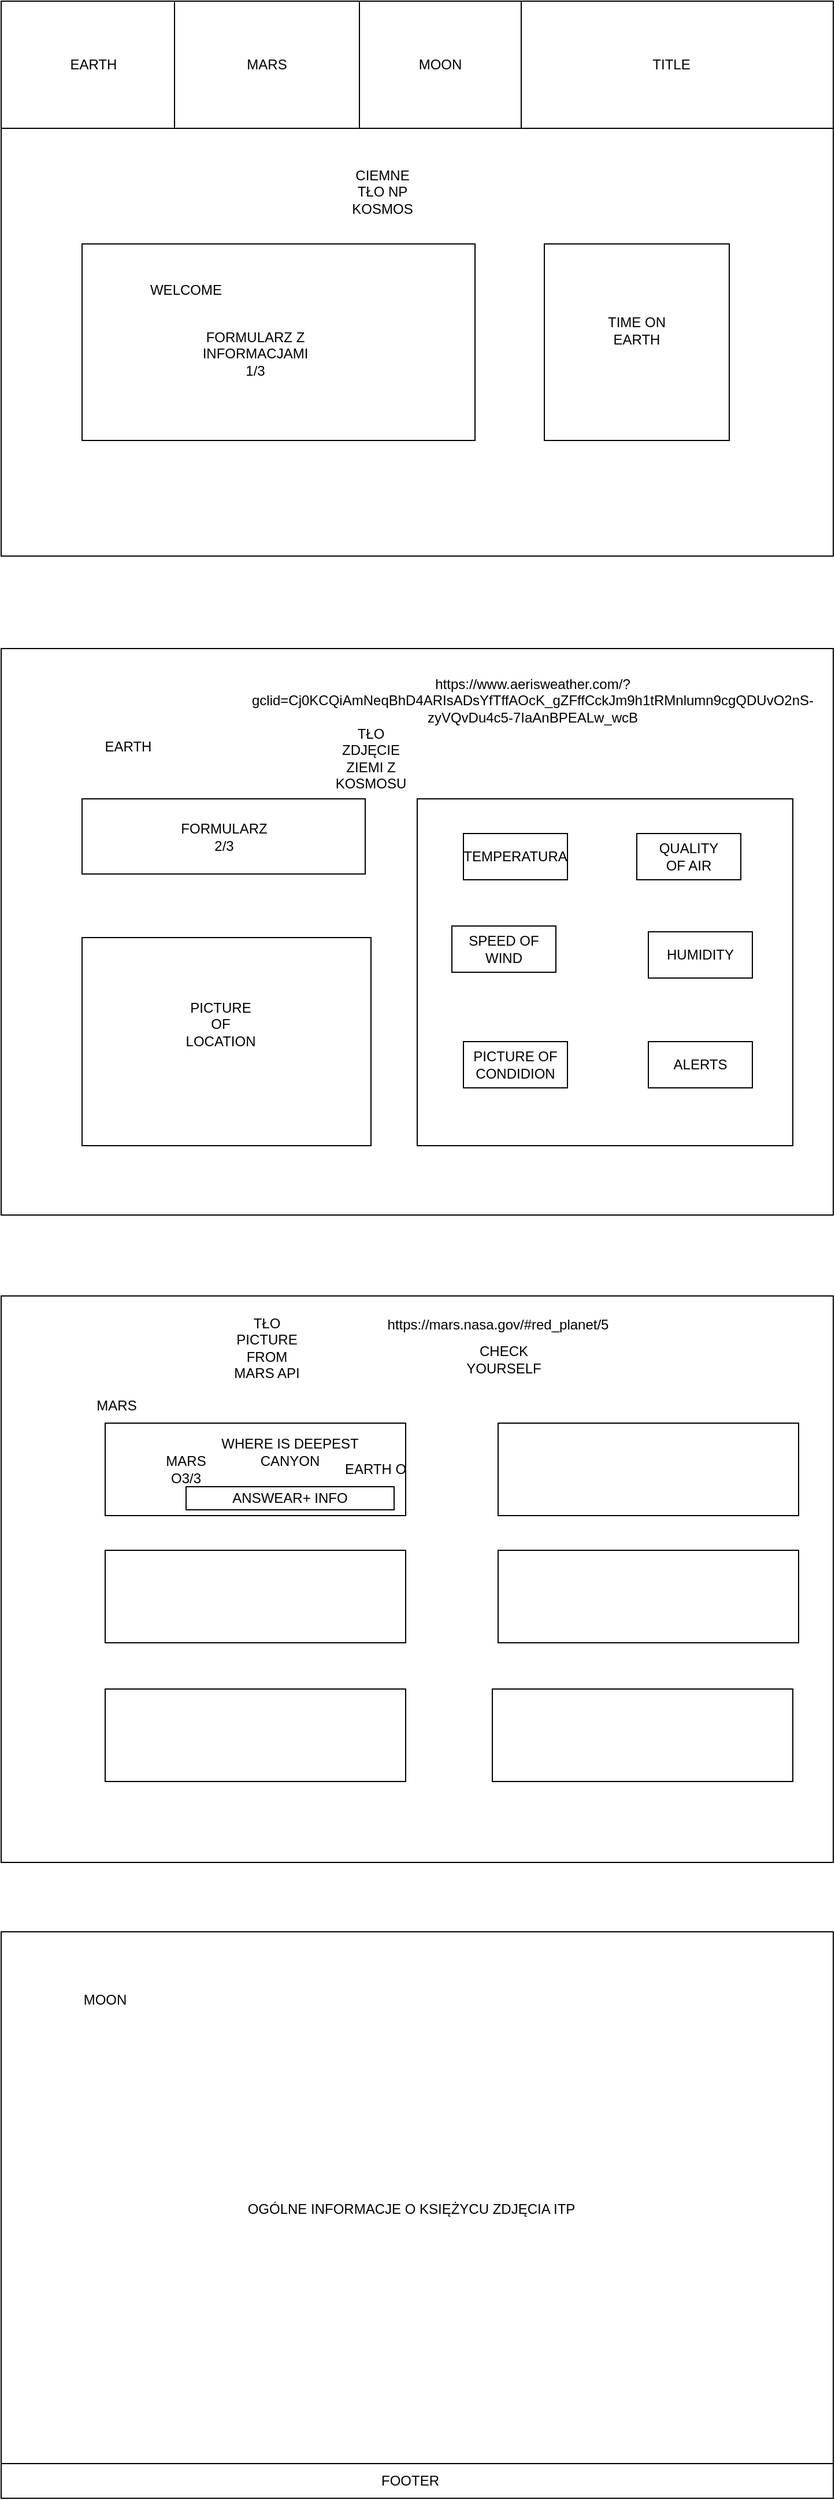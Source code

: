 <mxfile version="22.1.2" type="device">
  <diagram name="Strona-1" id="xqzo9iiPTI1pgr8HfbAr">
    <mxGraphModel dx="604" dy="519" grid="1" gridSize="10" guides="1" tooltips="1" connect="1" arrows="1" fold="1" page="1" pageScale="1" pageWidth="827" pageHeight="1169" math="0" shadow="0">
      <root>
        <mxCell id="0" />
        <mxCell id="1" parent="0" />
        <mxCell id="pbCASc1pe3ggSqfMiHUb-1" value="" style="rounded=0;whiteSpace=wrap;html=1;" vertex="1" parent="1">
          <mxGeometry x="60" y="40" width="720" height="480" as="geometry" />
        </mxCell>
        <mxCell id="pbCASc1pe3ggSqfMiHUb-2" value="" style="rounded=0;whiteSpace=wrap;html=1;" vertex="1" parent="1">
          <mxGeometry x="60" y="40" width="720" height="110" as="geometry" />
        </mxCell>
        <mxCell id="pbCASc1pe3ggSqfMiHUb-3" value="" style="rounded=0;whiteSpace=wrap;html=1;" vertex="1" parent="1">
          <mxGeometry x="510" y="40" width="270" height="110" as="geometry" />
        </mxCell>
        <mxCell id="pbCASc1pe3ggSqfMiHUb-4" value="" style="rounded=0;whiteSpace=wrap;html=1;" vertex="1" parent="1">
          <mxGeometry x="210" y="40" width="160" height="110" as="geometry" />
        </mxCell>
        <mxCell id="pbCASc1pe3ggSqfMiHUb-5" value="" style="rounded=0;whiteSpace=wrap;html=1;" vertex="1" parent="1">
          <mxGeometry x="60" y="40" width="150" height="110" as="geometry" />
        </mxCell>
        <mxCell id="pbCASc1pe3ggSqfMiHUb-7" value="EARTH" style="text;html=1;strokeColor=none;fillColor=none;align=center;verticalAlign=middle;whiteSpace=wrap;rounded=0;" vertex="1" parent="1">
          <mxGeometry x="110" y="80" width="60" height="30" as="geometry" />
        </mxCell>
        <mxCell id="pbCASc1pe3ggSqfMiHUb-8" value="MARS" style="text;html=1;strokeColor=none;fillColor=none;align=center;verticalAlign=middle;whiteSpace=wrap;rounded=0;" vertex="1" parent="1">
          <mxGeometry x="260" y="80" width="60" height="30" as="geometry" />
        </mxCell>
        <mxCell id="pbCASc1pe3ggSqfMiHUb-9" value="TITLE" style="text;html=1;strokeColor=none;fillColor=none;align=center;verticalAlign=middle;whiteSpace=wrap;rounded=0;" vertex="1" parent="1">
          <mxGeometry x="610" y="80" width="60" height="30" as="geometry" />
        </mxCell>
        <mxCell id="pbCASc1pe3ggSqfMiHUb-10" value="MOON" style="text;html=1;strokeColor=none;fillColor=none;align=center;verticalAlign=middle;whiteSpace=wrap;rounded=0;" vertex="1" parent="1">
          <mxGeometry x="410" y="80" width="60" height="30" as="geometry" />
        </mxCell>
        <mxCell id="pbCASc1pe3ggSqfMiHUb-14" value="" style="rounded=0;whiteSpace=wrap;html=1;" vertex="1" parent="1">
          <mxGeometry x="60" y="600" width="720" height="490" as="geometry" />
        </mxCell>
        <mxCell id="pbCASc1pe3ggSqfMiHUb-16" value="" style="rounded=0;whiteSpace=wrap;html=1;" vertex="1" parent="1">
          <mxGeometry x="130" y="250" width="340" height="170" as="geometry" />
        </mxCell>
        <mxCell id="pbCASc1pe3ggSqfMiHUb-17" value="WELCOME" style="text;html=1;strokeColor=none;fillColor=none;align=center;verticalAlign=middle;whiteSpace=wrap;rounded=0;" vertex="1" parent="1">
          <mxGeometry x="165" y="270" width="110" height="40" as="geometry" />
        </mxCell>
        <mxCell id="pbCASc1pe3ggSqfMiHUb-18" value="" style="rounded=0;whiteSpace=wrap;html=1;" vertex="1" parent="1">
          <mxGeometry x="530" y="250" width="160" height="170" as="geometry" />
        </mxCell>
        <mxCell id="pbCASc1pe3ggSqfMiHUb-19" value="TIME ON EARTH" style="text;html=1;strokeColor=none;fillColor=none;align=center;verticalAlign=middle;whiteSpace=wrap;rounded=0;" vertex="1" parent="1">
          <mxGeometry x="580" y="310" width="60" height="30" as="geometry" />
        </mxCell>
        <mxCell id="pbCASc1pe3ggSqfMiHUb-20" value="CIEMNE TŁO NP KOSMOS" style="text;html=1;strokeColor=none;fillColor=none;align=center;verticalAlign=middle;whiteSpace=wrap;rounded=0;" vertex="1" parent="1">
          <mxGeometry x="360" y="190" width="60" height="30" as="geometry" />
        </mxCell>
        <mxCell id="pbCASc1pe3ggSqfMiHUb-21" value="EARTH" style="text;html=1;strokeColor=none;fillColor=none;align=center;verticalAlign=middle;whiteSpace=wrap;rounded=0;" vertex="1" parent="1">
          <mxGeometry x="140" y="670" width="60" height="30" as="geometry" />
        </mxCell>
        <mxCell id="pbCASc1pe3ggSqfMiHUb-23" value="" style="rounded=0;whiteSpace=wrap;html=1;" vertex="1" parent="1">
          <mxGeometry x="60" y="1710" width="720" height="490" as="geometry" />
        </mxCell>
        <mxCell id="pbCASc1pe3ggSqfMiHUb-24" value="" style="rounded=0;whiteSpace=wrap;html=1;" vertex="1" parent="1">
          <mxGeometry x="60" y="1160" width="720" height="490" as="geometry" />
        </mxCell>
        <mxCell id="pbCASc1pe3ggSqfMiHUb-25" value="MARS" style="text;html=1;strokeColor=none;fillColor=none;align=center;verticalAlign=middle;whiteSpace=wrap;rounded=0;" vertex="1" parent="1">
          <mxGeometry x="130" y="1240" width="60" height="30" as="geometry" />
        </mxCell>
        <mxCell id="pbCASc1pe3ggSqfMiHUb-26" value="MOON" style="text;html=1;strokeColor=none;fillColor=none;align=center;verticalAlign=middle;whiteSpace=wrap;rounded=0;" vertex="1" parent="1">
          <mxGeometry x="120" y="1754" width="60" height="30" as="geometry" />
        </mxCell>
        <mxCell id="pbCASc1pe3ggSqfMiHUb-27" value="" style="rounded=0;whiteSpace=wrap;html=1;" vertex="1" parent="1">
          <mxGeometry x="130" y="850" width="250" height="180" as="geometry" />
        </mxCell>
        <mxCell id="pbCASc1pe3ggSqfMiHUb-28" value="PICTURE OF LOCATION" style="text;html=1;strokeColor=none;fillColor=none;align=center;verticalAlign=middle;whiteSpace=wrap;rounded=0;" vertex="1" parent="1">
          <mxGeometry x="220" y="910" width="60" height="30" as="geometry" />
        </mxCell>
        <mxCell id="pbCASc1pe3ggSqfMiHUb-29" value="" style="rounded=0;whiteSpace=wrap;html=1;" vertex="1" parent="1">
          <mxGeometry x="130" y="730" width="245" height="65" as="geometry" />
        </mxCell>
        <mxCell id="pbCASc1pe3ggSqfMiHUb-30" value="FORMULARZ&lt;br&gt;2/3" style="text;html=1;strokeColor=none;fillColor=none;align=center;verticalAlign=middle;whiteSpace=wrap;rounded=0;" vertex="1" parent="1">
          <mxGeometry x="222.5" y="747.5" width="60" height="30" as="geometry" />
        </mxCell>
        <mxCell id="pbCASc1pe3ggSqfMiHUb-31" value="" style="rounded=0;whiteSpace=wrap;html=1;" vertex="1" parent="1">
          <mxGeometry x="420" y="730" width="325" height="300" as="geometry" />
        </mxCell>
        <mxCell id="pbCASc1pe3ggSqfMiHUb-32" value="https://www.aerisweather.com/?gclid=Cj0KCQiAmNeqBhD4ARIsADsYfTffAOcK_gZFffCckJm9h1tRMnlumn9cgQDUvO2nS-zyVQvDu4c5-7IaAnBPEALw_wcB" style="text;html=1;strokeColor=none;fillColor=none;align=center;verticalAlign=middle;whiteSpace=wrap;rounded=0;" vertex="1" parent="1">
          <mxGeometry x="490" y="630" width="60" height="30" as="geometry" />
        </mxCell>
        <mxCell id="pbCASc1pe3ggSqfMiHUb-33" value="" style="rounded=0;whiteSpace=wrap;html=1;" vertex="1" parent="1">
          <mxGeometry x="460" y="760" width="90" height="40" as="geometry" />
        </mxCell>
        <mxCell id="pbCASc1pe3ggSqfMiHUb-34" value="" style="rounded=0;whiteSpace=wrap;html=1;" vertex="1" parent="1">
          <mxGeometry x="610" y="760" width="90" height="40" as="geometry" />
        </mxCell>
        <mxCell id="pbCASc1pe3ggSqfMiHUb-36" value="Text" style="text;html=1;strokeColor=none;fillColor=none;align=center;verticalAlign=middle;whiteSpace=wrap;rounded=0;rotation=90;" vertex="1" parent="1">
          <mxGeometry x="465" y="850" width="65" height="25" as="geometry" />
        </mxCell>
        <mxCell id="pbCASc1pe3ggSqfMiHUb-37" value="Text" style="text;html=1;strokeColor=none;fillColor=none;align=center;verticalAlign=middle;whiteSpace=wrap;rounded=0;" vertex="1" parent="1">
          <mxGeometry x="635" y="950" width="60" height="30" as="geometry" />
        </mxCell>
        <mxCell id="pbCASc1pe3ggSqfMiHUb-38" value="Text" style="text;html=1;strokeColor=none;fillColor=none;align=center;verticalAlign=middle;whiteSpace=wrap;rounded=0;" vertex="1" parent="1">
          <mxGeometry x="475" y="945" width="60" height="30" as="geometry" />
        </mxCell>
        <mxCell id="pbCASc1pe3ggSqfMiHUb-39" value="Text" style="text;html=1;strokeColor=none;fillColor=none;align=center;verticalAlign=middle;whiteSpace=wrap;rounded=0;" vertex="1" parent="1">
          <mxGeometry x="635" y="850" width="60" height="30" as="geometry" />
        </mxCell>
        <mxCell id="pbCASc1pe3ggSqfMiHUb-40" value="QUALITY OF AIR" style="text;html=1;strokeColor=none;fillColor=none;align=center;verticalAlign=middle;whiteSpace=wrap;rounded=0;" vertex="1" parent="1">
          <mxGeometry x="625" y="765" width="60" height="30" as="geometry" />
        </mxCell>
        <mxCell id="pbCASc1pe3ggSqfMiHUb-41" value="TEMPERATURA" style="text;html=1;strokeColor=none;fillColor=none;align=center;verticalAlign=middle;whiteSpace=wrap;rounded=0;" vertex="1" parent="1">
          <mxGeometry x="475" y="765" width="60" height="30" as="geometry" />
        </mxCell>
        <mxCell id="pbCASc1pe3ggSqfMiHUb-42" style="edgeStyle=orthogonalEdgeStyle;rounded=0;orthogonalLoop=1;jettySize=auto;html=1;exitX=0.5;exitY=0;exitDx=0;exitDy=0;entryX=0.387;entryY=0.08;entryDx=0;entryDy=0;entryPerimeter=0;" edge="1" parent="1" source="pbCASc1pe3ggSqfMiHUb-36" target="pbCASc1pe3ggSqfMiHUb-36">
          <mxGeometry relative="1" as="geometry" />
        </mxCell>
        <mxCell id="pbCASc1pe3ggSqfMiHUb-45" value="ALERTS" style="rounded=0;whiteSpace=wrap;html=1;" vertex="1" parent="1">
          <mxGeometry x="620" y="940" width="90" height="40" as="geometry" />
        </mxCell>
        <mxCell id="pbCASc1pe3ggSqfMiHUb-46" value="PICTURE OF CONDIDION" style="rounded=0;whiteSpace=wrap;html=1;" vertex="1" parent="1">
          <mxGeometry x="460" y="940" width="90" height="40" as="geometry" />
        </mxCell>
        <mxCell id="pbCASc1pe3ggSqfMiHUb-47" value="HUMIDITY" style="rounded=0;whiteSpace=wrap;html=1;" vertex="1" parent="1">
          <mxGeometry x="620" y="845" width="90" height="40" as="geometry" />
        </mxCell>
        <mxCell id="pbCASc1pe3ggSqfMiHUb-48" value="SPEED OF WIND" style="rounded=0;whiteSpace=wrap;html=1;" vertex="1" parent="1">
          <mxGeometry x="450" y="840" width="90" height="40" as="geometry" />
        </mxCell>
        <mxCell id="pbCASc1pe3ggSqfMiHUb-49" value="TŁO ZDJĘCIE ZIEMI Z KOSMOSU" style="text;html=1;strokeColor=none;fillColor=none;align=center;verticalAlign=middle;whiteSpace=wrap;rounded=0;" vertex="1" parent="1">
          <mxGeometry x="350" y="680" width="60" height="30" as="geometry" />
        </mxCell>
        <mxCell id="pbCASc1pe3ggSqfMiHUb-50" value="" style="rounded=0;whiteSpace=wrap;html=1;" vertex="1" parent="1">
          <mxGeometry x="150" y="1270" width="260" height="80" as="geometry" />
        </mxCell>
        <mxCell id="pbCASc1pe3ggSqfMiHUb-51" value="" style="rounded=0;whiteSpace=wrap;html=1;" vertex="1" parent="1">
          <mxGeometry x="490" y="1270" width="260" height="80" as="geometry" />
        </mxCell>
        <mxCell id="pbCASc1pe3ggSqfMiHUb-52" value="" style="rounded=0;whiteSpace=wrap;html=1;" vertex="1" parent="1">
          <mxGeometry x="490" y="1380" width="260" height="80" as="geometry" />
        </mxCell>
        <mxCell id="pbCASc1pe3ggSqfMiHUb-53" value="" style="rounded=0;whiteSpace=wrap;html=1;" vertex="1" parent="1">
          <mxGeometry x="150" y="1380" width="260" height="80" as="geometry" />
        </mxCell>
        <mxCell id="pbCASc1pe3ggSqfMiHUb-54" value="" style="rounded=0;whiteSpace=wrap;html=1;" vertex="1" parent="1">
          <mxGeometry x="485" y="1500" width="260" height="80" as="geometry" />
        </mxCell>
        <mxCell id="pbCASc1pe3ggSqfMiHUb-55" value="" style="rounded=0;whiteSpace=wrap;html=1;" vertex="1" parent="1">
          <mxGeometry x="150" y="1500" width="260" height="80" as="geometry" />
        </mxCell>
        <mxCell id="pbCASc1pe3ggSqfMiHUb-56" value="CHECK YOURSELF" style="text;html=1;strokeColor=none;fillColor=none;align=center;verticalAlign=middle;whiteSpace=wrap;rounded=0;" vertex="1" parent="1">
          <mxGeometry x="465" y="1200" width="60" height="30" as="geometry" />
        </mxCell>
        <mxCell id="pbCASc1pe3ggSqfMiHUb-57" value="WHERE IS DEEPEST CANYON" style="text;html=1;strokeColor=none;fillColor=none;align=center;verticalAlign=middle;whiteSpace=wrap;rounded=0;" vertex="1" parent="1">
          <mxGeometry x="240" y="1280" width="140" height="30" as="geometry" />
        </mxCell>
        <mxCell id="pbCASc1pe3ggSqfMiHUb-58" value="MARS O3/3" style="text;html=1;strokeColor=none;fillColor=none;align=center;verticalAlign=middle;whiteSpace=wrap;rounded=0;" vertex="1" parent="1">
          <mxGeometry x="190" y="1295" width="60" height="30" as="geometry" />
        </mxCell>
        <mxCell id="pbCASc1pe3ggSqfMiHUb-59" value="EARTH O" style="text;html=1;strokeColor=none;fillColor=none;align=center;verticalAlign=middle;whiteSpace=wrap;rounded=0;" vertex="1" parent="1">
          <mxGeometry x="354" y="1295" width="60" height="30" as="geometry" />
        </mxCell>
        <mxCell id="pbCASc1pe3ggSqfMiHUb-60" value="ANSWEAR+ INFO" style="rounded=0;whiteSpace=wrap;html=1;" vertex="1" parent="1">
          <mxGeometry x="220" y="1325" width="180" height="20" as="geometry" />
        </mxCell>
        <mxCell id="pbCASc1pe3ggSqfMiHUb-63" value="https://mars.nasa.gov/#red_planet/5" style="text;html=1;strokeColor=none;fillColor=none;align=center;verticalAlign=middle;whiteSpace=wrap;rounded=0;" vertex="1" parent="1">
          <mxGeometry x="460" y="1160" width="60" height="50" as="geometry" />
        </mxCell>
        <mxCell id="pbCASc1pe3ggSqfMiHUb-64" value="TŁO PICTURE FROM MARS API" style="text;html=1;strokeColor=none;fillColor=none;align=center;verticalAlign=middle;whiteSpace=wrap;rounded=0;" vertex="1" parent="1">
          <mxGeometry x="260" y="1190" width="60" height="30" as="geometry" />
        </mxCell>
        <mxCell id="pbCASc1pe3ggSqfMiHUb-65" value="" style="rounded=0;whiteSpace=wrap;html=1;" vertex="1" parent="1">
          <mxGeometry x="60" y="2170" width="720" height="30" as="geometry" />
        </mxCell>
        <mxCell id="pbCASc1pe3ggSqfMiHUb-66" value="FOOTER" style="text;html=1;strokeColor=none;fillColor=none;align=center;verticalAlign=middle;whiteSpace=wrap;rounded=0;" vertex="1" parent="1">
          <mxGeometry x="384" y="2170" width="60" height="30" as="geometry" />
        </mxCell>
        <mxCell id="pbCASc1pe3ggSqfMiHUb-68" value="OGÓLNE INFORMACJE O KSIĘŻYCU ZDJĘCIA ITP" style="text;html=1;strokeColor=none;fillColor=none;align=center;verticalAlign=middle;whiteSpace=wrap;rounded=0;" vertex="1" parent="1">
          <mxGeometry x="200" y="1820" width="430" height="260" as="geometry" />
        </mxCell>
        <mxCell id="pbCASc1pe3ggSqfMiHUb-69" value="FORMULARZ Z INFORMACJAMI 1/3" style="text;html=1;strokeColor=none;fillColor=none;align=center;verticalAlign=middle;whiteSpace=wrap;rounded=0;" vertex="1" parent="1">
          <mxGeometry x="250" y="330" width="60" height="30" as="geometry" />
        </mxCell>
      </root>
    </mxGraphModel>
  </diagram>
</mxfile>
